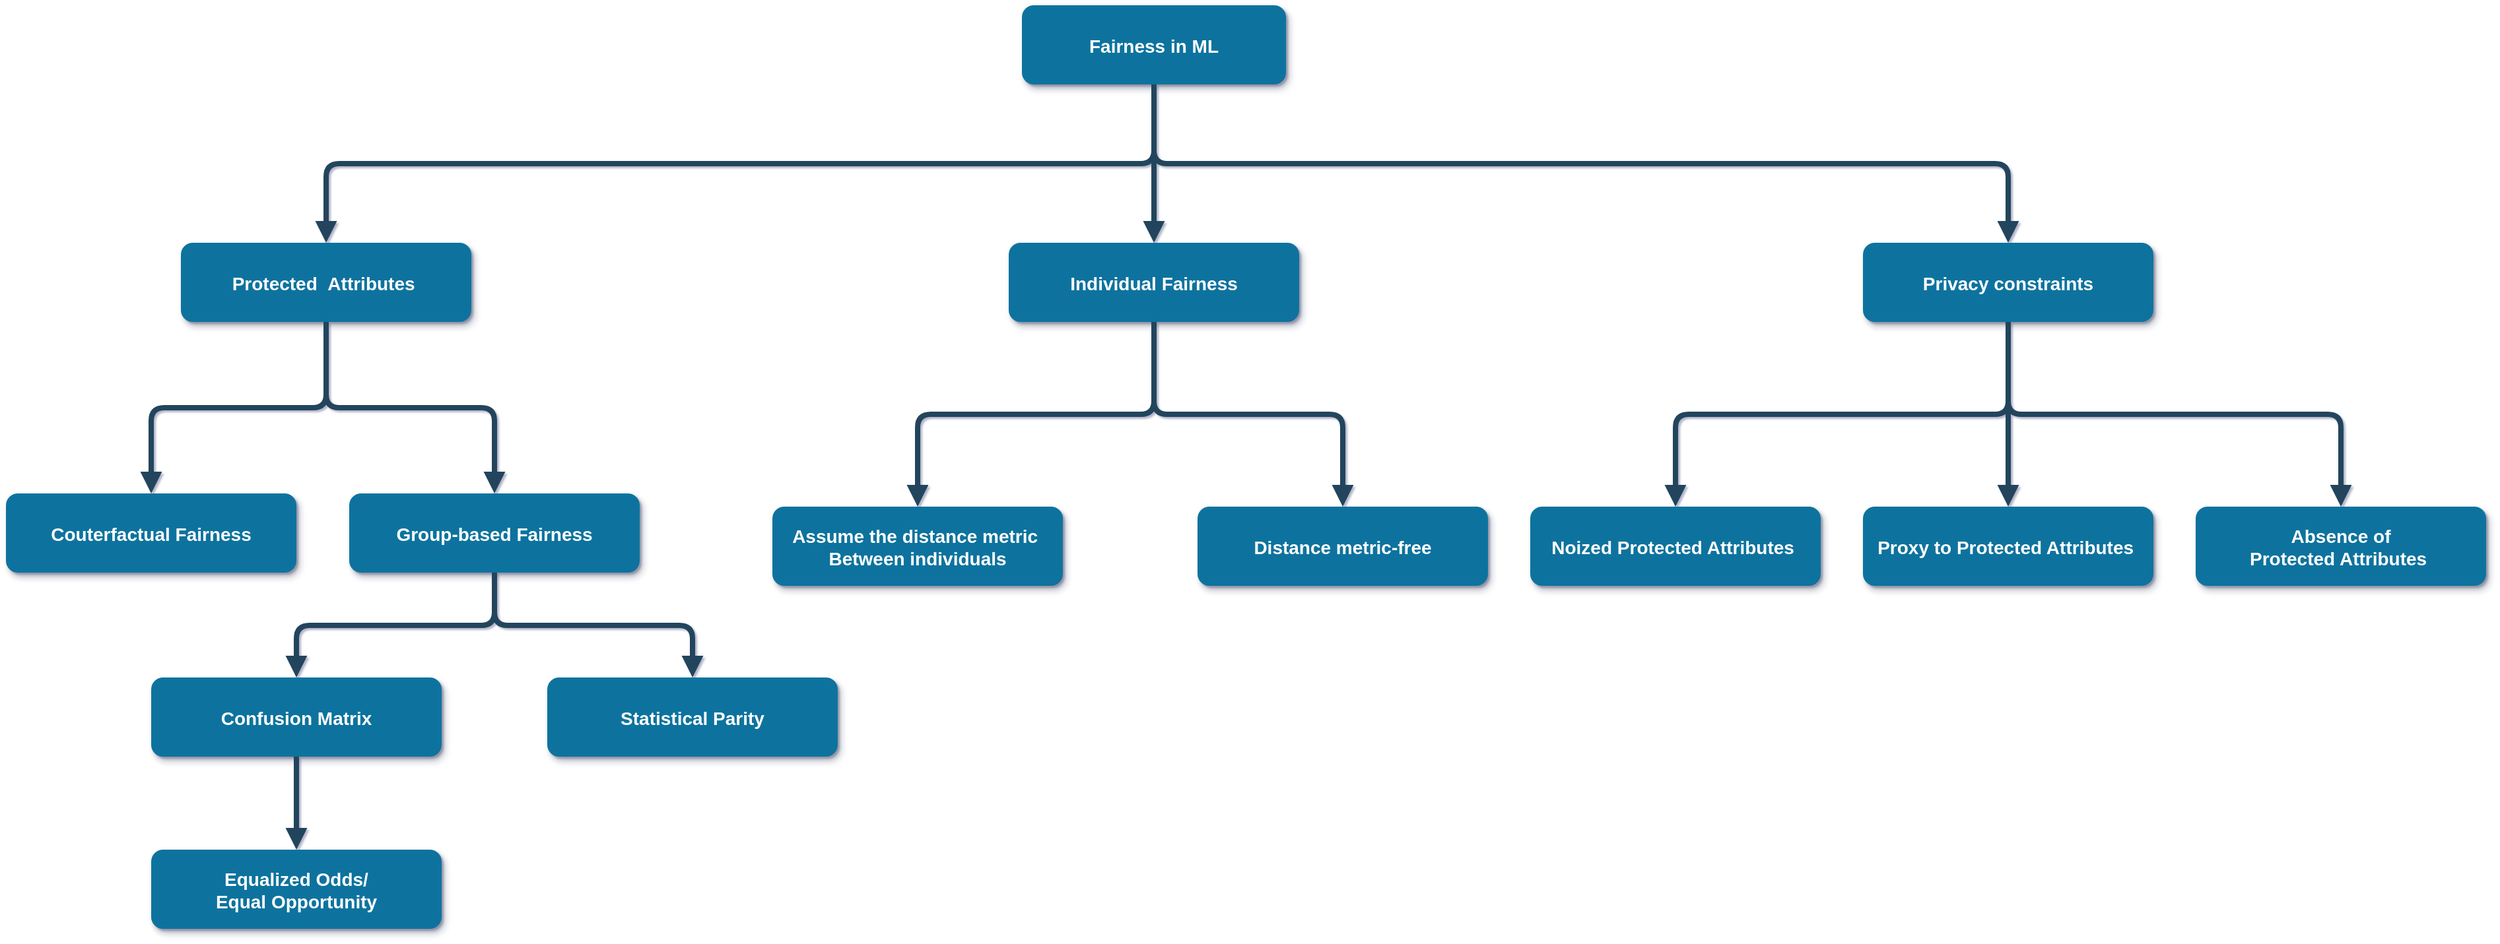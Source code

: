 <mxfile version="13.10.4" type="github"><diagram id="9QBj8AXzr5ANwzPMMUlv" name="Page-1"><mxGraphModel dx="3153" dy="1853" grid="1" gridSize="14" guides="1" tooltips="1" connect="1" arrows="1" fold="1" page="1" pageScale="1.5" pageWidth="1169" pageHeight="827" background="#ffffff" math="0" shadow="1"><root><mxCell id="0"/><mxCell id="1" parent="0"/><mxCell id="2" value="Fairness in ML" style="rounded=1;fillColor=#10739E;strokeColor=none;shadow=1;gradientColor=none;fontStyle=1;fontColor=#FFFFFF;fontSize=14;" parent="1" vertex="1"><mxGeometry x="777" y="322" width="200" height="60" as="geometry"/></mxCell><mxCell id="3" value="Protected  Attributes " style="rounded=1;fillColor=#10739E;strokeColor=none;shadow=1;gradientColor=none;fontStyle=1;fontColor=#FFFFFF;fontSize=14;" parent="1" vertex="1"><mxGeometry x="140" y="502" width="220" height="60" as="geometry"/></mxCell><mxCell id="29" value="" style="edgeStyle=elbowEdgeStyle;elbow=vertical;strokeWidth=4;endArrow=block;endFill=1;fontStyle=1;strokeColor=#23445D;entryX=0.5;entryY=0;entryDx=0;entryDy=0;" parent="1" source="2" target="3" edge="1"><mxGeometry x="169.5" y="282" width="100" height="100" as="geometry"><mxPoint x="169.5" y="382" as="sourcePoint"/><mxPoint x="747.5" y="426.5" as="targetPoint"/></mxGeometry></mxCell><mxCell id="54" value="" style="edgeStyle=elbowEdgeStyle;elbow=vertical;strokeWidth=4;endArrow=block;endFill=1;fontStyle=1;strokeColor=#23445D;entryX=0.5;entryY=0;entryDx=0;entryDy=0;" parent="1" source="3" target="O5A5HUsz36_-bGdcLarK-64" edge="1"><mxGeometry x="-60.5" y="287" width="100" height="100" as="geometry"><mxPoint x="-60.5" y="387" as="sourcePoint"/><mxPoint x="57.5" y="661.5" as="targetPoint"/><Array as="points"/></mxGeometry></mxCell><mxCell id="O5A5HUsz36_-bGdcLarK-57" value="" style="edgeStyle=elbowEdgeStyle;elbow=vertical;strokeWidth=4;endArrow=block;endFill=1;fontStyle=1;strokeColor=#23445D;exitX=0.5;exitY=1;exitDx=0;exitDy=0;entryX=0.5;entryY=0;entryDx=0;entryDy=0;" parent="1" source="2" target="O5A5HUsz36_-bGdcLarK-58" edge="1"><mxGeometry x="389.5" y="176.5" width="100" height="100" as="geometry"><mxPoint x="967.5" y="401" as="sourcePoint"/><mxPoint x="1277.5" y="436.5" as="targetPoint"/></mxGeometry></mxCell><mxCell id="O5A5HUsz36_-bGdcLarK-58" value="Privacy constraints" style="rounded=1;fillColor=#10739E;strokeColor=none;shadow=1;gradientColor=none;fontStyle=1;fontColor=#FFFFFF;fontSize=14;" parent="1" vertex="1"><mxGeometry x="1414" y="502" width="220" height="60" as="geometry"/></mxCell><mxCell id="O5A5HUsz36_-bGdcLarK-59" value="" style="edgeStyle=elbowEdgeStyle;elbow=vertical;strokeWidth=4;endArrow=block;endFill=1;fontStyle=1;strokeColor=#23445D;exitX=0.5;exitY=1;exitDx=0;exitDy=0;entryX=0.5;entryY=0;entryDx=0;entryDy=0;" parent="1" source="2" target="O5A5HUsz36_-bGdcLarK-60" edge="1"><mxGeometry x="561" y="182" width="100" height="100" as="geometry"><mxPoint x="919" y="396.5" as="sourcePoint"/><mxPoint x="919.5" y="456.5" as="targetPoint"/><Array as="points"/></mxGeometry></mxCell><mxCell id="O5A5HUsz36_-bGdcLarK-60" value="Individual Fairness" style="rounded=1;fillColor=#10739E;strokeColor=none;shadow=1;gradientColor=none;fontStyle=1;fontColor=#FFFFFF;fontSize=14;" parent="1" vertex="1"><mxGeometry x="767" y="502" width="220" height="60" as="geometry"/></mxCell><mxCell id="O5A5HUsz36_-bGdcLarK-63" value="" style="edgeStyle=elbowEdgeStyle;elbow=vertical;strokeWidth=4;endArrow=block;endFill=1;fontStyle=1;strokeColor=#23445D;exitX=0.5;exitY=1;exitDx=0;exitDy=0;entryX=0.5;entryY=0;entryDx=0;entryDy=0;" parent="1" source="3" target="O5A5HUsz36_-bGdcLarK-67" edge="1"><mxGeometry x="-40.5" y="297.5" width="100" height="100" as="geometry"><mxPoint x="317.5" y="542" as="sourcePoint"/><mxPoint x="97.833" y="691.667" as="targetPoint"/><Array as="points"/></mxGeometry></mxCell><mxCell id="O5A5HUsz36_-bGdcLarK-64" value="Group-based Fairness" style="rounded=1;fillColor=#10739E;strokeColor=none;shadow=1;gradientColor=none;fontStyle=1;fontColor=#FFFFFF;fontSize=14;" parent="1" vertex="1"><mxGeometry x="267.5" y="692" width="220" height="60" as="geometry"/></mxCell><mxCell id="O5A5HUsz36_-bGdcLarK-67" value="Couterfactual Fairness" style="rounded=1;fillColor=#10739E;strokeColor=none;shadow=1;gradientColor=none;fontStyle=1;fontColor=#FFFFFF;fontSize=14;" parent="1" vertex="1"><mxGeometry x="7.5" y="692" width="220" height="60" as="geometry"/></mxCell><mxCell id="O5A5HUsz36_-bGdcLarK-68" value="Equalized Odds/&#xA;Equal Opportunity" style="rounded=1;fillColor=#10739E;strokeColor=none;shadow=1;gradientColor=none;fontStyle=1;fontColor=#FFFFFF;fontSize=14;" parent="1" vertex="1"><mxGeometry x="117.5" y="962" width="220" height="60" as="geometry"/></mxCell><mxCell id="O5A5HUsz36_-bGdcLarK-69" value="Statistical Parity" style="rounded=1;fillColor=#10739E;strokeColor=none;shadow=1;gradientColor=none;fontStyle=1;fontColor=#FFFFFF;fontSize=14;" parent="1" vertex="1"><mxGeometry x="417.5" y="831.5" width="220" height="60" as="geometry"/></mxCell><mxCell id="O5A5HUsz36_-bGdcLarK-70" value="Confusion Matrix" style="rounded=1;fillColor=#10739E;strokeColor=none;shadow=1;gradientColor=none;fontStyle=1;fontColor=#FFFFFF;fontSize=14;" parent="1" vertex="1"><mxGeometry x="117.5" y="831.5" width="220" height="60" as="geometry"/></mxCell><mxCell id="O5A5HUsz36_-bGdcLarK-72" value="" style="edgeStyle=elbowEdgeStyle;elbow=vertical;strokeWidth=4;endArrow=block;endFill=1;fontStyle=1;strokeColor=#23445D;exitX=0.5;exitY=1;exitDx=0;exitDy=0;" parent="1" source="O5A5HUsz36_-bGdcLarK-64" target="O5A5HUsz36_-bGdcLarK-69" edge="1"><mxGeometry x="159.5" y="507" width="100" height="100" as="geometry"><mxPoint x="517.5" y="751.5" as="sourcePoint"/><mxPoint x="737.971" y="912.088" as="targetPoint"/><Array as="points"/></mxGeometry></mxCell><mxCell id="O5A5HUsz36_-bGdcLarK-74" value="" style="edgeStyle=elbowEdgeStyle;elbow=vertical;strokeWidth=4;endArrow=block;endFill=1;fontStyle=1;strokeColor=#23445D;entryX=0.5;entryY=0;entryDx=0;entryDy=0;exitX=0.5;exitY=1;exitDx=0;exitDy=0;" parent="1" source="O5A5HUsz36_-bGdcLarK-64" target="O5A5HUsz36_-bGdcLarK-70" edge="1"><mxGeometry x="-66.5" y="516.5" width="100" height="100" as="geometry"><mxPoint x="517.5" y="761.5" as="sourcePoint"/><mxPoint x="563.5" y="851" as="targetPoint"/><Array as="points"/></mxGeometry></mxCell><mxCell id="O5A5HUsz36_-bGdcLarK-75" value="" style="edgeStyle=elbowEdgeStyle;elbow=vertical;strokeWidth=4;endArrow=block;endFill=1;fontStyle=1;strokeColor=#23445D;entryX=0.5;entryY=0;entryDx=0;entryDy=0;exitX=0.5;exitY=1;exitDx=0;exitDy=0;" parent="1" source="O5A5HUsz36_-bGdcLarK-70" target="O5A5HUsz36_-bGdcLarK-68" edge="1"><mxGeometry x="-62.5" y="701.353" width="100" height="100" as="geometry"><mxPoint x="296.5" y="901.5" as="sourcePoint"/><mxPoint x="297.833" y="961.667" as="targetPoint"/><Array as="points"/></mxGeometry></mxCell><mxCell id="O5A5HUsz36_-bGdcLarK-76" value="Noized Protected Attributes " style="rounded=1;fillColor=#10739E;strokeColor=none;shadow=1;gradientColor=none;fontStyle=1;fontColor=#FFFFFF;fontSize=14;" parent="1" vertex="1"><mxGeometry x="1162" y="702" width="220" height="60" as="geometry"/></mxCell><mxCell id="O5A5HUsz36_-bGdcLarK-77" value="" style="edgeStyle=elbowEdgeStyle;elbow=vertical;strokeWidth=4;endArrow=block;endFill=1;fontStyle=1;strokeColor=#23445D;exitX=0.5;exitY=1;exitDx=0;exitDy=0;" parent="1" source="O5A5HUsz36_-bGdcLarK-58" target="O5A5HUsz36_-bGdcLarK-76" edge="1"><mxGeometry x="1226" y="326" width="100" height="100" as="geometry"><mxPoint x="1584.735" y="526.382" as="sourcePoint"/><mxPoint x="1437.5" y="686.667" as="targetPoint"/><Array as="points"/></mxGeometry></mxCell><mxCell id="O5A5HUsz36_-bGdcLarK-78" value="Absence of &#xA;Protected Attributes " style="rounded=1;fillColor=#10739E;strokeColor=none;shadow=1;gradientColor=none;fontStyle=1;fontColor=#FFFFFF;fontSize=14;" parent="1" vertex="1"><mxGeometry x="1666" y="702" width="220" height="60" as="geometry"/></mxCell><mxCell id="O5A5HUsz36_-bGdcLarK-79" value="" style="edgeStyle=elbowEdgeStyle;elbow=vertical;strokeWidth=4;endArrow=block;endFill=1;fontStyle=1;strokeColor=#23445D;exitX=0.5;exitY=1;exitDx=0;exitDy=0;entryX=0.5;entryY=0;entryDx=0;entryDy=0;" parent="1" source="O5A5HUsz36_-bGdcLarK-58" target="O5A5HUsz36_-bGdcLarK-78" edge="1"><mxGeometry x="1446" y="315.5" width="100" height="100" as="geometry"><mxPoint x="1805.382" y="516.588" as="sourcePoint"/><mxPoint x="1657.147" y="676.588" as="targetPoint"/><Array as="points"/></mxGeometry></mxCell><mxCell id="J4fUVUlf-uj7s61DYXRI-55" value="Assume the distance metric &#xA;Between individuals" style="rounded=1;fillColor=#10739E;strokeColor=none;shadow=1;gradientColor=none;fontStyle=1;fontColor=#FFFFFF;fontSize=14;" parent="1" vertex="1"><mxGeometry x="588" y="702" width="220" height="60" as="geometry"/></mxCell><mxCell id="J4fUVUlf-uj7s61DYXRI-56" value="" style="edgeStyle=elbowEdgeStyle;elbow=vertical;strokeWidth=4;endArrow=block;endFill=1;fontStyle=1;strokeColor=#23445D;exitX=0.5;exitY=1;exitDx=0;exitDy=0;" parent="1" source="O5A5HUsz36_-bGdcLarK-60" target="J4fUVUlf-uj7s61DYXRI-55" edge="1"><mxGeometry x="662" y="336" width="100" height="100" as="geometry"><mxPoint x="1022.167" y="536.667" as="sourcePoint"/><mxPoint x="873.5" y="696.667" as="targetPoint"/><Array as="points"/></mxGeometry></mxCell><mxCell id="J4fUVUlf-uj7s61DYXRI-57" value="Distance metric-free" style="rounded=1;fillColor=#10739E;strokeColor=none;shadow=1;gradientColor=none;fontStyle=1;fontColor=#FFFFFF;fontSize=14;" parent="1" vertex="1"><mxGeometry x="910" y="702" width="220" height="60" as="geometry"/></mxCell><mxCell id="J4fUVUlf-uj7s61DYXRI-58" value="" style="edgeStyle=elbowEdgeStyle;elbow=vertical;strokeWidth=4;endArrow=block;endFill=1;fontStyle=1;strokeColor=#23445D;entryX=0.5;entryY=0;entryDx=0;entryDy=0;exitX=0.5;exitY=1;exitDx=0;exitDy=0;" parent="1" source="O5A5HUsz36_-bGdcLarK-60" target="J4fUVUlf-uj7s61DYXRI-57" edge="1"><mxGeometry x="882" y="325.5" width="100" height="100" as="geometry"><mxPoint x="1022.5" y="537" as="sourcePoint"/><mxPoint x="1093.147" y="686.588" as="targetPoint"/><Array as="points"/></mxGeometry></mxCell><mxCell id="J4fUVUlf-uj7s61DYXRI-62" value="Proxy to Protected Attributes " style="rounded=1;fillColor=#10739E;strokeColor=none;shadow=1;gradientColor=none;fontStyle=1;fontColor=#FFFFFF;fontSize=14;" parent="1" vertex="1"><mxGeometry x="1414" y="702" width="220" height="60" as="geometry"/></mxCell><mxCell id="J4fUVUlf-uj7s61DYXRI-63" value="" style="edgeStyle=elbowEdgeStyle;elbow=vertical;strokeWidth=4;endArrow=block;endFill=1;fontStyle=1;strokeColor=#23445D;exitX=0.5;exitY=1;exitDx=0;exitDy=0;entryX=0.5;entryY=0;entryDx=0;entryDy=0;" parent="1" source="O5A5HUsz36_-bGdcLarK-58" target="J4fUVUlf-uj7s61DYXRI-62" edge="1"><mxGeometry x="1447.5" y="326" width="100" height="100" as="geometry"><mxPoint x="1709.333" y="572.167" as="sourcePoint"/><mxPoint x="1709.5" y="702" as="targetPoint"/><Array as="points"/></mxGeometry></mxCell></root></mxGraphModel></diagram></mxfile>